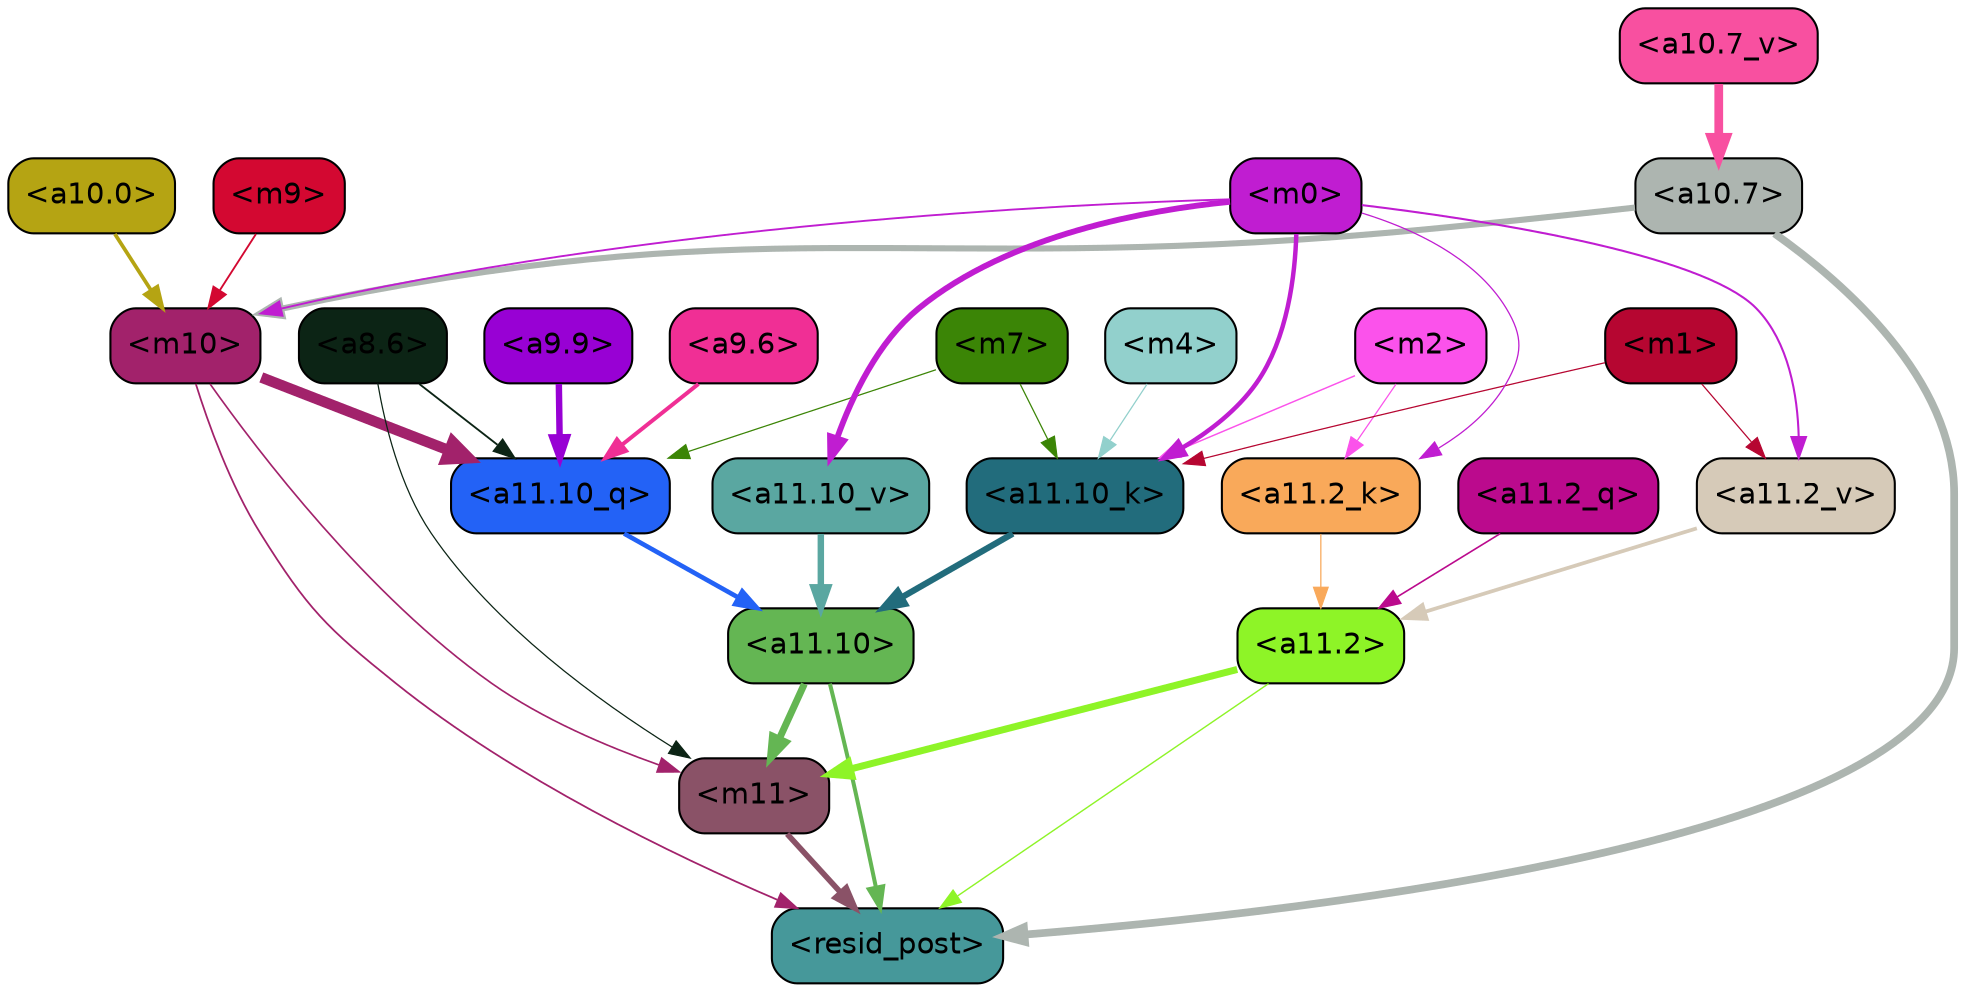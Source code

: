 strict digraph "" {
	graph [bgcolor=transparent,
		layout=dot,
		overlap=false,
		splines=true
	];
	"<m11>"	[color=black,
		fillcolor="#8a5267",
		fontname=Helvetica,
		shape=box,
		style="filled, rounded"];
	"<resid_post>"	[color=black,
		fillcolor="#46989a",
		fontname=Helvetica,
		shape=box,
		style="filled, rounded"];
	"<m11>" -> "<resid_post>"	[color="#8a5267",
		penwidth=2.702841281890869];
	"<a11.10>"	[color=black,
		fillcolor="#64b653",
		fontname=Helvetica,
		shape=box,
		style="filled, rounded"];
	"<a11.10>" -> "<m11>"	[color="#64b653",
		penwidth=3.3565988540649414];
	"<a11.10>" -> "<resid_post>"	[color="#64b653",
		penwidth=1.9347846508026123];
	"<a11.2>"	[color=black,
		fillcolor="#8ef427",
		fontname=Helvetica,
		shape=box,
		style="filled, rounded"];
	"<a11.2>" -> "<m11>"	[color="#8ef427",
		penwidth=3.357710838317871];
	"<a11.2>" -> "<resid_post>"	[color="#8ef427",
		penwidth=0.6756799221038818];
	"<m10>"	[color=black,
		fillcolor="#a2226b",
		fontname=Helvetica,
		shape=box,
		style="filled, rounded"];
	"<m10>" -> "<m11>"	[color="#a2226b",
		penwidth=0.7995781898498535];
	"<m10>" -> "<resid_post>"	[color="#a2226b",
		penwidth=0.84842848777771];
	"<a11.10_q>"	[color=black,
		fillcolor="#2362f6",
		fontname=Helvetica,
		shape=box,
		style="filled, rounded"];
	"<m10>" -> "<a11.10_q>"	[color="#a2226b",
		penwidth=5.131217956542969];
	"<a10.7>"	[color=black,
		fillcolor="#adb5b0",
		fontname=Helvetica,
		shape=box,
		style="filled, rounded"];
	"<a10.7>" -> "<resid_post>"	[color="#adb5b0",
		penwidth=3.701959013938904];
	"<a10.7>" -> "<m10>"	[color="#adb5b0",
		penwidth=2.9233598709106445];
	"<a8.6>"	[color=black,
		fillcolor="#0c2415",
		fontname=Helvetica,
		shape=box,
		style="filled, rounded"];
	"<a8.6>" -> "<m11>"	[color="#0c2415",
		penwidth=0.6];
	"<a8.6>" -> "<a11.10_q>"	[color="#0c2415",
		penwidth=0.8920164108276367];
	"<a11.10_q>" -> "<a11.10>"	[color="#2362f6",
		penwidth=2.230653762817383];
	"<a11.2_q>"	[color=black,
		fillcolor="#bb0a8d",
		fontname=Helvetica,
		shape=box,
		style="filled, rounded"];
	"<a11.2_q>" -> "<a11.2>"	[color="#bb0a8d",
		penwidth=0.7805061340332031];
	"<a11.10_k>"	[color=black,
		fillcolor="#226c7c",
		fontname=Helvetica,
		shape=box,
		style="filled, rounded"];
	"<a11.10_k>" -> "<a11.10>"	[color="#226c7c",
		penwidth=3.010073661804199];
	"<a11.2_k>"	[color=black,
		fillcolor="#f9a95a",
		fontname=Helvetica,
		shape=box,
		style="filled, rounded"];
	"<a11.2_k>" -> "<a11.2>"	[color="#f9a95a",
		penwidth=0.6];
	"<a11.10_v>"	[color=black,
		fillcolor="#5aa7a1",
		fontname=Helvetica,
		shape=box,
		style="filled, rounded"];
	"<a11.10_v>" -> "<a11.10>"	[color="#5aa7a1",
		penwidth=3.0961761474609375];
	"<a11.2_v>"	[color=black,
		fillcolor="#d6cab8",
		fontname=Helvetica,
		shape=box,
		style="filled, rounded"];
	"<a11.2_v>" -> "<a11.2>"	[color="#d6cab8",
		penwidth=1.7951231002807617];
	"<a9.9>"	[color=black,
		fillcolor="#9801d4",
		fontname=Helvetica,
		shape=box,
		style="filled, rounded"];
	"<a9.9>" -> "<a11.10_q>"	[color="#9801d4",
		penwidth=3.086172103881836];
	"<a9.6>"	[color=black,
		fillcolor="#f02f95",
		fontname=Helvetica,
		shape=box,
		style="filled, rounded"];
	"<a9.6>" -> "<a11.10_q>"	[color="#f02f95",
		penwidth=1.9188203811645508];
	"<m7>"	[color=black,
		fillcolor="#3b8506",
		fontname=Helvetica,
		shape=box,
		style="filled, rounded"];
	"<m7>" -> "<a11.10_q>"	[color="#3b8506",
		penwidth=0.6];
	"<m7>" -> "<a11.10_k>"	[color="#3b8506",
		penwidth=0.6];
	"<m4>"	[color=black,
		fillcolor="#92d0cc",
		fontname=Helvetica,
		shape=box,
		style="filled, rounded"];
	"<m4>" -> "<a11.10_k>"	[color="#92d0cc",
		penwidth=0.6];
	"<m2>"	[color=black,
		fillcolor="#fb52eb",
		fontname=Helvetica,
		shape=box,
		style="filled, rounded"];
	"<m2>" -> "<a11.10_k>"	[color="#fb52eb",
		penwidth=0.7053709030151367];
	"<m2>" -> "<a11.2_k>"	[color="#fb52eb",
		penwidth=0.6];
	"<m1>"	[color=black,
		fillcolor="#b60631",
		fontname=Helvetica,
		shape=box,
		style="filled, rounded"];
	"<m1>" -> "<a11.10_k>"	[color="#b60631",
		penwidth=0.6];
	"<m1>" -> "<a11.2_v>"	[color="#b60631",
		penwidth=0.6];
	"<m0>"	[color=black,
		fillcolor="#c01dd1",
		fontname=Helvetica,
		shape=box,
		style="filled, rounded"];
	"<m0>" -> "<m10>"	[color="#c01dd1",
		penwidth=0.9029474258422852];
	"<m0>" -> "<a11.10_k>"	[color="#c01dd1",
		penwidth=2.144052505493164];
	"<m0>" -> "<a11.2_k>"	[color="#c01dd1",
		penwidth=0.6134786605834961];
	"<m0>" -> "<a11.10_v>"	[color="#c01dd1",
		penwidth=2.813839912414551];
	"<m0>" -> "<a11.2_v>"	[color="#c01dd1",
		penwidth=0.9900531768798828];
	"<a10.0>"	[color=black,
		fillcolor="#b5a413",
		fontname=Helvetica,
		shape=box,
		style="filled, rounded"];
	"<a10.0>" -> "<m10>"	[color="#b5a413",
		penwidth=1.7953290939331055];
	"<m9>"	[color=black,
		fillcolor="#d30831",
		fontname=Helvetica,
		shape=box,
		style="filled, rounded"];
	"<m9>" -> "<m10>"	[color="#d30831",
		penwidth=0.8976783752441406];
	"<a10.7_v>"	[color=black,
		fillcolor="#f850a0",
		fontname=Helvetica,
		shape=box,
		style="filled, rounded"];
	"<a10.7_v>" -> "<a10.7>"	[color="#f850a0",
		penwidth=4.189113616943359];
}
